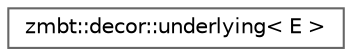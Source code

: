 digraph "Graphical Class Hierarchy"
{
 // LATEX_PDF_SIZE
  bgcolor="transparent";
  edge [fontname=Helvetica,fontsize=10,labelfontname=Helvetica,labelfontsize=10];
  node [fontname=Helvetica,fontsize=10,shape=box,height=0.2,width=0.4];
  rankdir="LR";
  Node0 [id="Node000000",label="zmbt::decor::underlying\< E \>",height=0.2,width=0.4,color="grey40", fillcolor="white", style="filled",URL="$structzmbt_1_1decor_1_1underlying.html",tooltip=" "];
}
